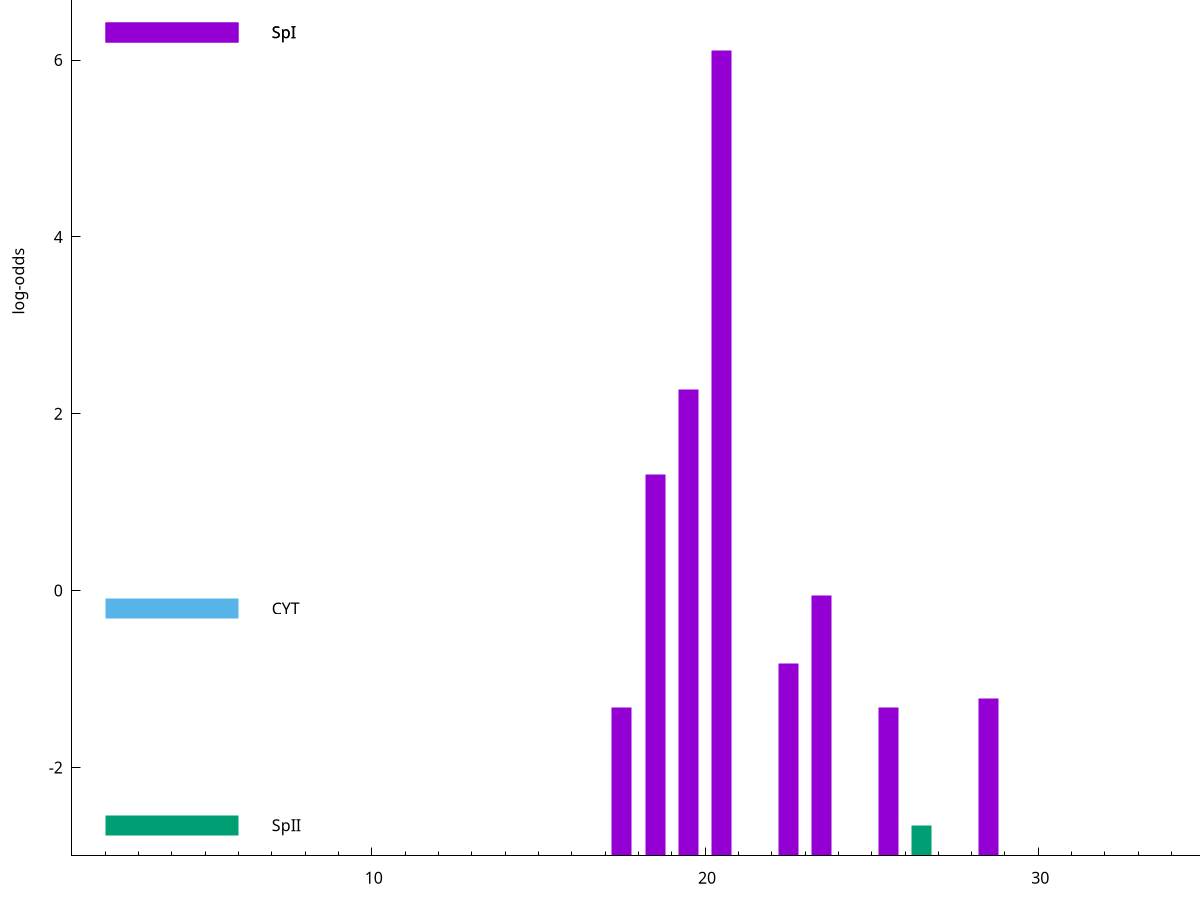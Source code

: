 set title "LipoP predictions for SRR4065668.gff"
set size 2., 1.4
set xrange [1:70] 
set mxtics 10
set yrange [-3:10]
set y2range [0:13]
set ylabel "log-odds"
set term postscript eps color solid "Helvetica" 30
set output "SRR4065668.gff14.eps"
set arrow from 2,6.31349 to 6,6.31349 nohead lt 1 lw 20
set label "SpI" at 7,6.31349
set arrow from 2,-0.200913 to 6,-0.200913 nohead lt 3 lw 20
set label "CYT" at 7,-0.200913
set arrow from 2,-2.65234 to 6,-2.65234 nohead lt 2 lw 20
set label "SpII" at 7,-2.65234
set arrow from 2,6.31349 to 6,6.31349 nohead lt 1 lw 20
set label "SpI" at 7,6.31349
# NOTE: The scores below are the log-odds scores with the threshold
# NOTE: subtracted (a hack to make gnuplot make the histogram all
# NOTE: look nice).
plot "-" axes x1y2 title "" with impulses lt 2 lw 20, "-" axes x1y2 title "" with impulses lt 1 lw 20
26.500000 0.347660
e
20.500000 9.112990
19.500000 5.274810
18.500000 4.314820
23.500000 2.946679
22.500000 2.176929
28.500000 1.784550
17.500000 1.681000
25.500000 1.679040
e
exit
